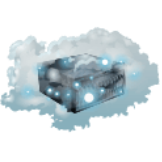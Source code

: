 <mxfile version="20.0.1" type="github">
  <diagram id="k147DWgFIR7QdPkM0tes" name="Page-1">
    <mxGraphModel dx="1590" dy="793" grid="1" gridSize="10" guides="1" tooltips="1" connect="1" arrows="1" fold="1" page="1" pageScale="1" pageWidth="850" pageHeight="1100" math="0" shadow="0">
      <root>
        <mxCell id="0" />
        <mxCell id="1" parent="0" />
        <mxCell id="up5UiVUhQMzMPKchClEh-2" value="" style="image;html=1;image=img/lib/clip_art/networking/Cloud_Server_128x128.png" vertex="1" parent="1">
          <mxGeometry x="190" y="80" width="80" height="80" as="geometry" />
        </mxCell>
      </root>
    </mxGraphModel>
  </diagram>
</mxfile>
